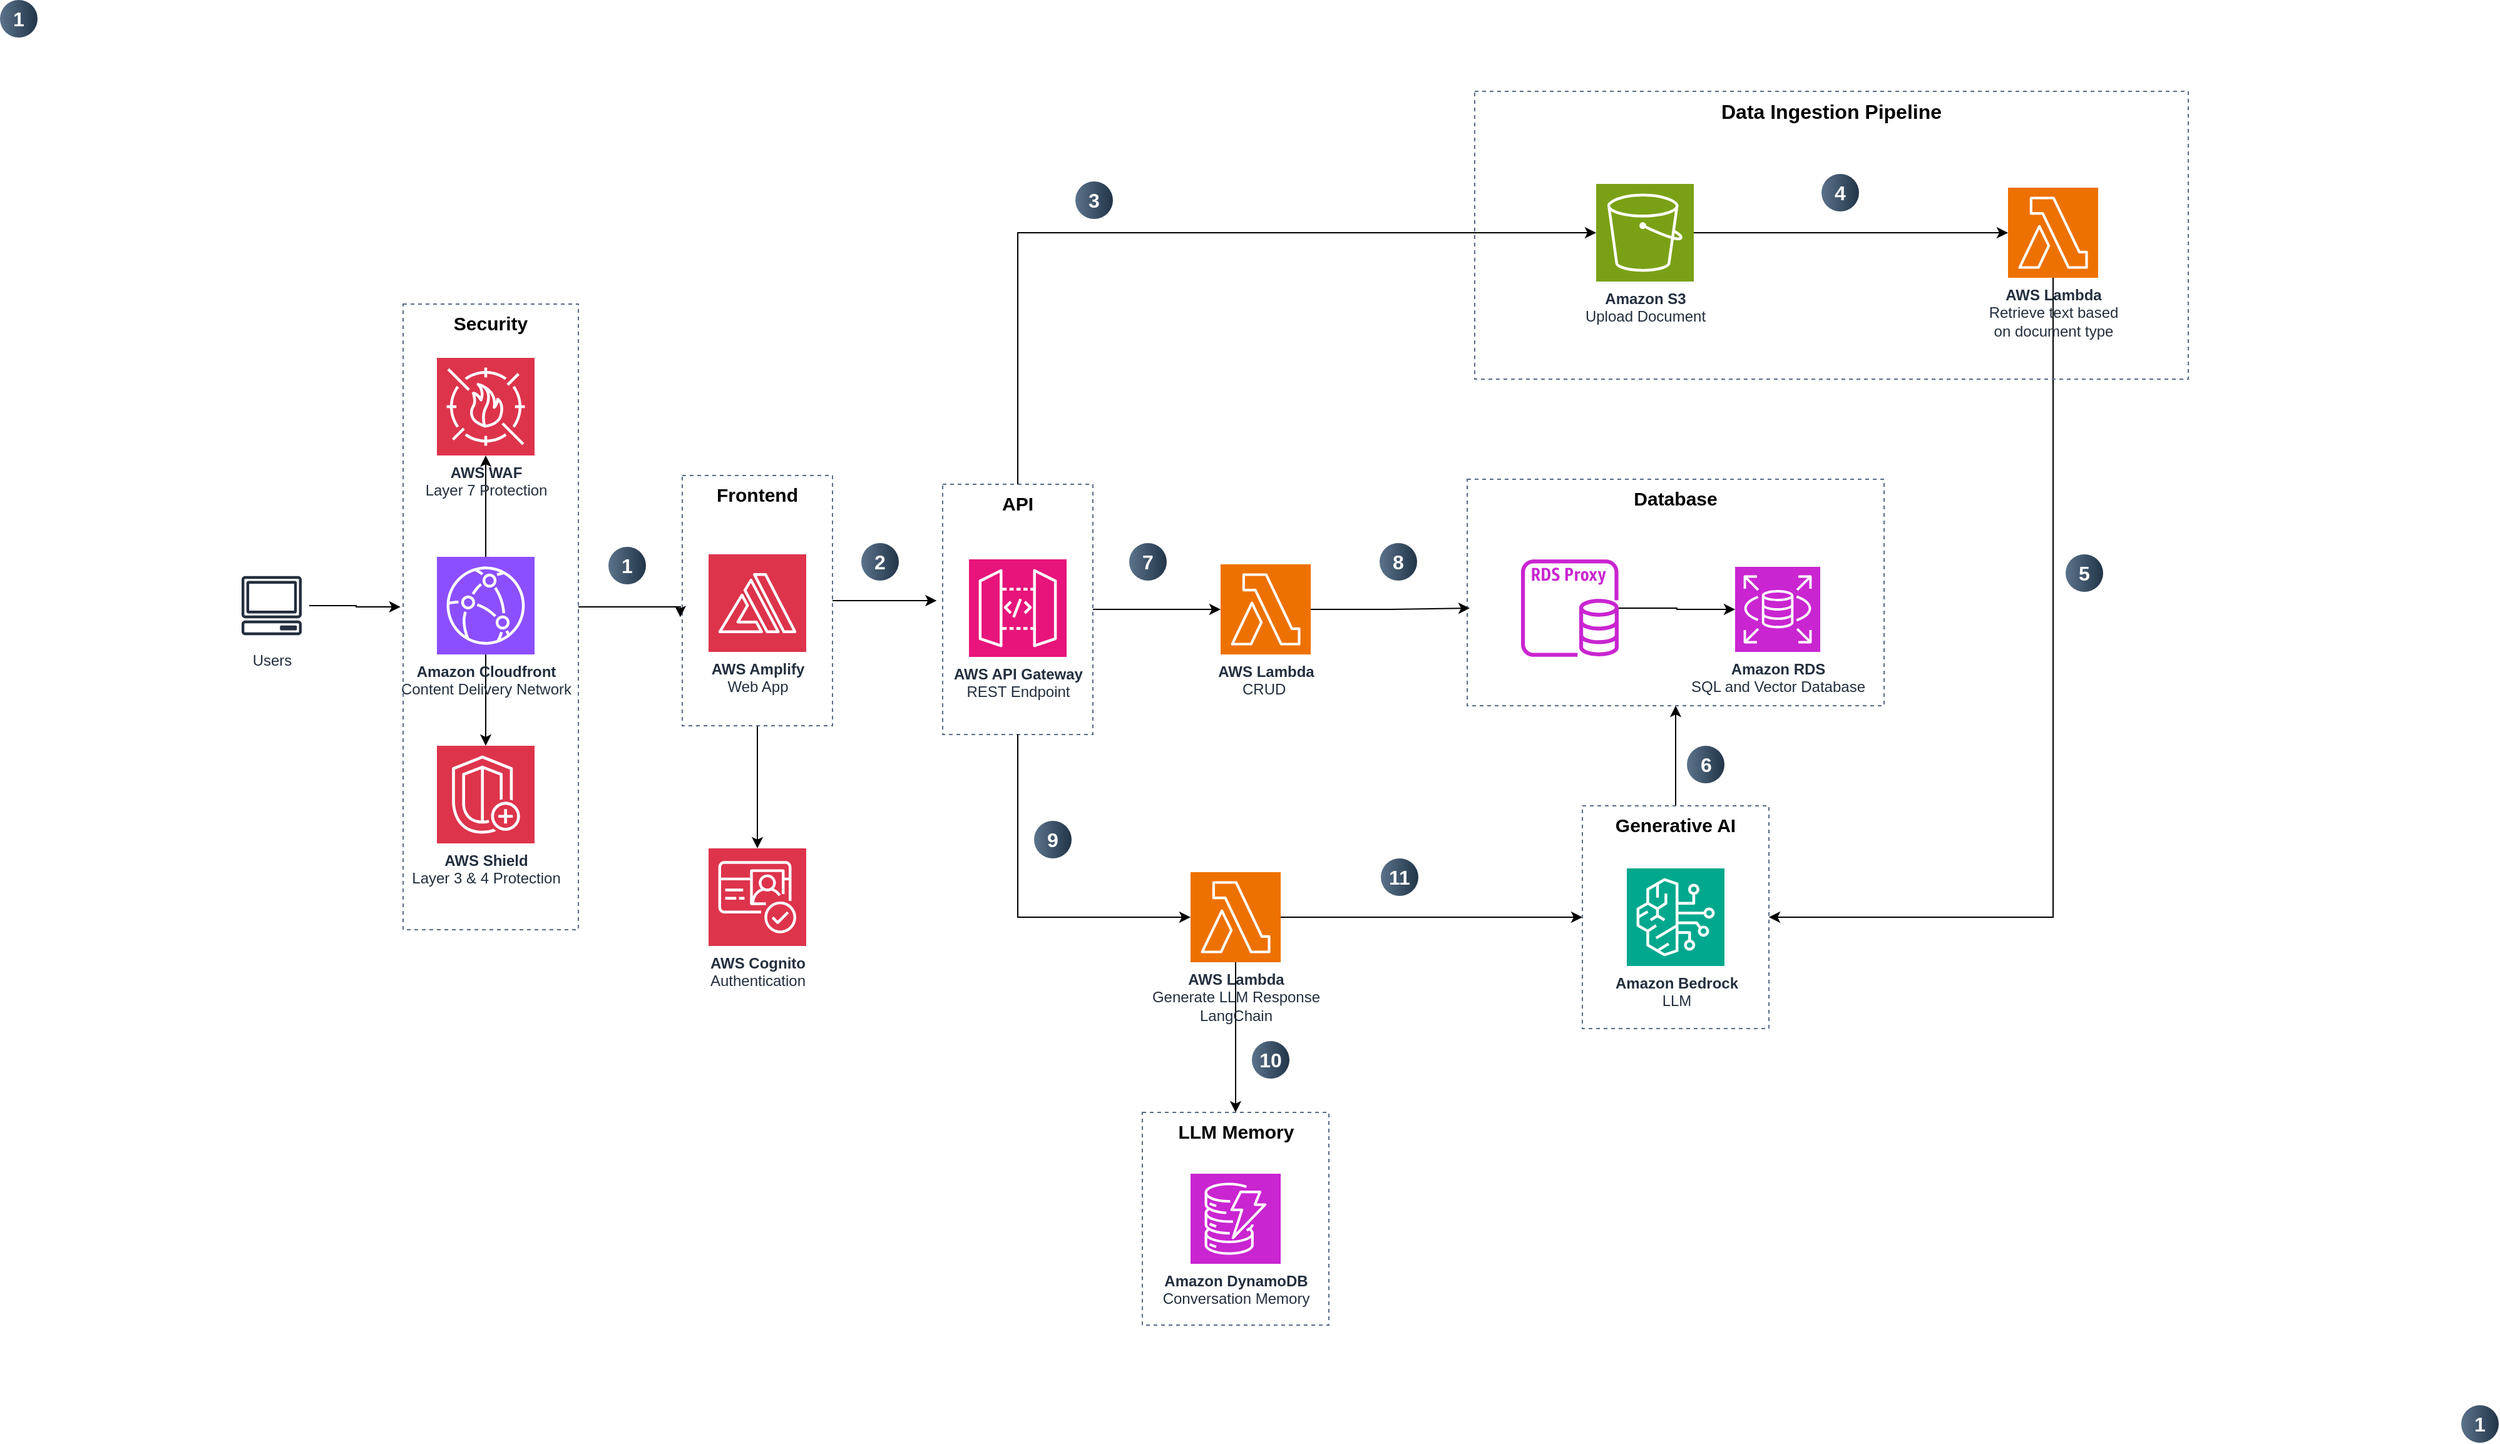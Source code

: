 <mxfile version="24.7.12">
  <diagram name="Page-1" id="l1fh0S_OrW8yNGmGO06b">
    <mxGraphModel dx="2193" dy="923" grid="0" gridSize="10" guides="1" tooltips="1" connect="1" arrows="1" fold="1" page="0" pageScale="1" pageWidth="850" pageHeight="1100" background="#FFFFFF" math="0" shadow="0">
      <root>
        <mxCell id="0" />
        <mxCell id="1" parent="0" />
        <mxCell id="vw9haiUQlAbyGq-rVxak-1" value="&lt;b&gt;AWS Cognito&lt;/b&gt;&lt;div&gt;Authentication&lt;/div&gt;" style="sketch=0;points=[[0,0,0],[0.25,0,0],[0.5,0,0],[0.75,0,0],[1,0,0],[0,1,0],[0.25,1,0],[0.5,1,0],[0.75,1,0],[1,1,0],[0,0.25,0],[0,0.5,0],[0,0.75,0],[1,0.25,0],[1,0.5,0],[1,0.75,0]];outlineConnect=0;fontColor=#232F3E;fillColor=#DD344C;strokeColor=#ffffff;dashed=0;verticalLabelPosition=bottom;verticalAlign=top;align=center;html=1;fontSize=12;fontStyle=0;aspect=fixed;shape=mxgraph.aws4.resourceIcon;resIcon=mxgraph.aws4.cognito;" parent="1" vertex="1">
          <mxGeometry x="332" y="781" width="78" height="78" as="geometry" />
        </mxCell>
        <mxCell id="vw9haiUQlAbyGq-rVxak-2" value="&lt;b&gt;AWS Amplify&lt;/b&gt;&lt;br&gt;Web App" style="sketch=0;points=[[0,0,0],[0.25,0,0],[0.5,0,0],[0.75,0,0],[1,0,0],[0,1,0],[0.25,1,0],[0.5,1,0],[0.75,1,0],[1,1,0],[0,0.25,0],[0,0.5,0],[0,0.75,0],[1,0.25,0],[1,0.5,0],[1,0.75,0]];outlineConnect=0;fontColor=#232F3E;fillColor=#DD344C;strokeColor=#ffffff;dashed=0;verticalLabelPosition=bottom;verticalAlign=top;align=center;html=1;fontSize=12;fontStyle=0;aspect=fixed;shape=mxgraph.aws4.resourceIcon;resIcon=mxgraph.aws4.amplify;" parent="1" vertex="1">
          <mxGeometry x="332" y="546" width="78" height="78" as="geometry" />
        </mxCell>
        <mxCell id="vw9haiUQlAbyGq-rVxak-3" value="&lt;b&gt;Amazon RDS&lt;br&gt;&lt;/b&gt;SQL and Vector Database" style="sketch=0;points=[[0,0,0],[0.25,0,0],[0.5,0,0],[0.75,0,0],[1,0,0],[0,1,0],[0.25,1,0],[0.5,1,0],[0.75,1,0],[1,1,0],[0,0.25,0],[0,0.5,0],[0,0.75,0],[1,0.25,0],[1,0.5,0],[1,0.75,0]];outlineConnect=0;fontColor=#232F3E;fillColor=#C925D1;strokeColor=#ffffff;dashed=0;verticalLabelPosition=bottom;verticalAlign=top;align=center;html=1;fontSize=12;fontStyle=0;aspect=fixed;shape=mxgraph.aws4.resourceIcon;resIcon=mxgraph.aws4.rds;" parent="1" vertex="1">
          <mxGeometry x="1152" y="556" width="68" height="68" as="geometry" />
        </mxCell>
        <mxCell id="vw9haiUQlAbyGq-rVxak-58" style="edgeStyle=orthogonalEdgeStyle;rounded=0;orthogonalLoop=1;jettySize=auto;html=1;entryX=0;entryY=0.5;entryDx=0;entryDy=0;" parent="1" source="vw9haiUQlAbyGq-rVxak-6" edge="1" target="vw9haiUQlAbyGq-rVxak-34">
          <mxGeometry relative="1" as="geometry">
            <mxPoint x="973" y="836" as="targetPoint" />
          </mxGeometry>
        </mxCell>
        <mxCell id="vw9haiUQlAbyGq-rVxak-59" style="edgeStyle=orthogonalEdgeStyle;rounded=0;orthogonalLoop=1;jettySize=auto;html=1;entryX=0.5;entryY=0;entryDx=0;entryDy=0;" parent="1" source="vw9haiUQlAbyGq-rVxak-6" target="vw9haiUQlAbyGq-rVxak-42" edge="1">
          <mxGeometry relative="1" as="geometry" />
        </mxCell>
        <mxCell id="vw9haiUQlAbyGq-rVxak-6" value="&lt;b&gt;AWS Lambda&lt;/b&gt;&lt;br&gt;Generate LLM Response&lt;br&gt;&lt;div&gt;LangChain&lt;/div&gt;&lt;div&gt;&lt;br&gt;&lt;/div&gt;" style="sketch=0;points=[[0,0,0],[0.25,0,0],[0.5,0,0],[0.75,0,0],[1,0,0],[0,1,0],[0.25,1,0],[0.5,1,0],[0.75,1,0],[1,1,0],[0,0.25,0],[0,0.5,0],[0,0.75,0],[1,0.25,0],[1,0.5,0],[1,0.75,0]];outlineConnect=0;fontColor=#232F3E;fillColor=#ED7100;strokeColor=#ffffff;dashed=0;verticalLabelPosition=bottom;verticalAlign=top;align=center;html=1;fontSize=12;fontStyle=0;aspect=fixed;shape=mxgraph.aws4.resourceIcon;resIcon=mxgraph.aws4.lambda;" parent="1" vertex="1">
          <mxGeometry x="717" y="800" width="72" height="72" as="geometry" />
        </mxCell>
        <mxCell id="vw9haiUQlAbyGq-rVxak-8" value="Users" style="sketch=0;outlineConnect=0;fontColor=#232F3E;gradientColor=none;strokeColor=#232F3E;fillColor=#ffffff;dashed=0;verticalLabelPosition=bottom;verticalAlign=top;align=center;html=1;fontSize=12;fontStyle=0;aspect=fixed;shape=mxgraph.aws4.resourceIcon;resIcon=mxgraph.aws4.client;" parent="1" vertex="1">
          <mxGeometry x="-47" y="557" width="60" height="60" as="geometry" />
        </mxCell>
        <mxCell id="vw9haiUQlAbyGq-rVxak-9" style="edgeStyle=orthogonalEdgeStyle;rounded=0;orthogonalLoop=1;jettySize=auto;html=1;entryX=0;entryY=0.5;entryDx=0;entryDy=0;entryPerimeter=0;" parent="1" source="mzMhBFTHowvGXry1J91t-4" target="vw9haiUQlAbyGq-rVxak-3" edge="1">
          <mxGeometry relative="1" as="geometry">
            <mxPoint x="864" y="590" as="targetPoint" />
          </mxGeometry>
        </mxCell>
        <mxCell id="vw9haiUQlAbyGq-rVxak-10" value="&lt;b&gt;AWS Lambda&lt;/b&gt;&lt;br&gt;CRUD&amp;nbsp;" style="sketch=0;points=[[0,0,0],[0.25,0,0],[0.5,0,0],[0.75,0,0],[1,0,0],[0,1,0],[0.25,1,0],[0.5,1,0],[0.75,1,0],[1,1,0],[0,0.25,0],[0,0.5,0],[0,0.75,0],[1,0.25,0],[1,0.5,0],[1,0.75,0]];outlineConnect=0;fontColor=#232F3E;fillColor=#ED7100;strokeColor=#ffffff;dashed=0;verticalLabelPosition=bottom;verticalAlign=top;align=center;html=1;fontSize=12;fontStyle=0;aspect=fixed;shape=mxgraph.aws4.resourceIcon;resIcon=mxgraph.aws4.lambda;" parent="1" vertex="1">
          <mxGeometry x="741" y="554" width="72" height="72" as="geometry" />
        </mxCell>
        <mxCell id="vw9haiUQlAbyGq-rVxak-11" style="edgeStyle=orthogonalEdgeStyle;rounded=0;orthogonalLoop=1;jettySize=auto;html=1;entryX=0;entryY=0.5;entryDx=0;entryDy=0;entryPerimeter=0;exitX=1;exitY=0.5;exitDx=0;exitDy=0;" parent="1" source="vw9haiUQlAbyGq-rVxak-23" target="vw9haiUQlAbyGq-rVxak-10" edge="1">
          <mxGeometry relative="1" as="geometry" />
        </mxCell>
        <mxCell id="vw9haiUQlAbyGq-rVxak-13" value="&lt;b&gt;Amazon S3&lt;br&gt;&lt;/b&gt;Upload Document" style="sketch=0;points=[[0,0,0],[0.25,0,0],[0.5,0,0],[0.75,0,0],[1,0,0],[0,1,0],[0.25,1,0],[0.5,1,0],[0.75,1,0],[1,1,0],[0,0.25,0],[0,0.5,0],[0,0.75,0],[1,0.25,0],[1,0.5,0],[1,0.75,0]];outlineConnect=0;fontColor=#232F3E;fillColor=#7AA116;strokeColor=#ffffff;dashed=0;verticalLabelPosition=bottom;verticalAlign=top;align=center;html=1;fontSize=12;fontStyle=0;aspect=fixed;shape=mxgraph.aws4.resourceIcon;resIcon=mxgraph.aws4.s3;" parent="1" vertex="1">
          <mxGeometry x="1041" y="250" width="78" height="78" as="geometry" />
        </mxCell>
        <mxCell id="vw9haiUQlAbyGq-rVxak-53" style="edgeStyle=orthogonalEdgeStyle;rounded=0;orthogonalLoop=1;jettySize=auto;html=1;entryX=1;entryY=0.5;entryDx=0;entryDy=0;" parent="1" source="vw9haiUQlAbyGq-rVxak-14" target="vw9haiUQlAbyGq-rVxak-34" edge="1">
          <mxGeometry relative="1" as="geometry">
            <Array as="points">
              <mxPoint x="1406" y="836" />
            </Array>
            <mxPoint x="1210" y="861" as="targetPoint" />
          </mxGeometry>
        </mxCell>
        <mxCell id="vw9haiUQlAbyGq-rVxak-14" value="&lt;b&gt;AWS Lambda&lt;/b&gt;&lt;br&gt;Retrieve text based &lt;br&gt;on document type" style="sketch=0;points=[[0,0,0],[0.25,0,0],[0.5,0,0],[0.75,0,0],[1,0,0],[0,1,0],[0.25,1,0],[0.5,1,0],[0.75,1,0],[1,1,0],[0,0.25,0],[0,0.5,0],[0,0.75,0],[1,0.25,0],[1,0.5,0],[1,0.75,0]];outlineConnect=0;fontColor=#232F3E;fillColor=#ED7100;strokeColor=#ffffff;dashed=0;verticalLabelPosition=bottom;verticalAlign=top;align=center;html=1;fontSize=12;fontStyle=0;aspect=fixed;shape=mxgraph.aws4.resourceIcon;resIcon=mxgraph.aws4.lambda;" parent="1" vertex="1">
          <mxGeometry x="1370" y="253" width="72" height="72" as="geometry" />
        </mxCell>
        <mxCell id="vw9haiUQlAbyGq-rVxak-15" style="edgeStyle=orthogonalEdgeStyle;rounded=0;orthogonalLoop=1;jettySize=auto;html=1;entryX=0;entryY=0.5;entryDx=0;entryDy=0;entryPerimeter=0;" parent="1" source="vw9haiUQlAbyGq-rVxak-13" target="vw9haiUQlAbyGq-rVxak-14" edge="1">
          <mxGeometry relative="1" as="geometry" />
        </mxCell>
        <mxCell id="vw9haiUQlAbyGq-rVxak-23" value="&lt;b&gt;&lt;font color=&quot;#000000&quot;&gt;API&lt;/font&gt;&lt;/b&gt;" style="fillColor=none;strokeColor=#5A6C86;dashed=1;verticalAlign=top;fontStyle=0;fontColor=#5A6C86;whiteSpace=wrap;html=1;fontSize=15;" parent="1" vertex="1">
          <mxGeometry x="519" y="490" width="120" height="200" as="geometry" />
        </mxCell>
        <mxCell id="vw9haiUQlAbyGq-rVxak-24" style="edgeStyle=orthogonalEdgeStyle;rounded=0;orthogonalLoop=1;jettySize=auto;html=1;" parent="1" source="vw9haiUQlAbyGq-rVxak-25" target="vw9haiUQlAbyGq-rVxak-1" edge="1">
          <mxGeometry relative="1" as="geometry" />
        </mxCell>
        <mxCell id="TjuzlHcUbj_7pRiN3SZ9-2" style="edgeStyle=orthogonalEdgeStyle;rounded=0;orthogonalLoop=1;jettySize=auto;html=1;" parent="1" source="vw9haiUQlAbyGq-rVxak-25" edge="1">
          <mxGeometry relative="1" as="geometry">
            <mxPoint x="514.176" y="583" as="targetPoint" />
          </mxGeometry>
        </mxCell>
        <mxCell id="vw9haiUQlAbyGq-rVxak-25" value="&lt;font style=&quot;font-size: 15px;&quot; color=&quot;#000000&quot;&gt;&lt;b&gt;Frontend&lt;/b&gt;&lt;/font&gt;" style="fillColor=none;strokeColor=#5A6C86;dashed=1;verticalAlign=top;fontStyle=0;fontColor=#5A6C86;whiteSpace=wrap;html=1;" parent="1" vertex="1">
          <mxGeometry x="311" y="483" width="120" height="200" as="geometry" />
        </mxCell>
        <mxCell id="vw9haiUQlAbyGq-rVxak-60" style="edgeStyle=orthogonalEdgeStyle;rounded=0;orthogonalLoop=1;jettySize=auto;html=1;entryX=0.5;entryY=1;entryDx=0;entryDy=0;" parent="1" source="vw9haiUQlAbyGq-rVxak-34" target="vw9haiUQlAbyGq-rVxak-35" edge="1">
          <mxGeometry relative="1" as="geometry" />
        </mxCell>
        <mxCell id="vw9haiUQlAbyGq-rVxak-34" value="&lt;font color=&quot;#000000&quot; style=&quot;font-size: 15px;&quot;&gt;&lt;b&gt;Generative AI&lt;/b&gt;&lt;/font&gt;" style="fillColor=none;strokeColor=#5A6C86;dashed=1;verticalAlign=top;fontStyle=0;fontColor=#5A6C86;whiteSpace=wrap;html=1;" parent="1" vertex="1">
          <mxGeometry x="1030" y="747" width="149" height="178" as="geometry" />
        </mxCell>
        <mxCell id="vw9haiUQlAbyGq-rVxak-35" value="&lt;font style=&quot;font-size: 15px;&quot; color=&quot;#000000&quot;&gt;&lt;b&gt;Database&lt;/b&gt;&lt;/font&gt;" style="fillColor=none;strokeColor=#5A6C86;dashed=1;verticalAlign=top;fontStyle=0;fontColor=#5A6C86;whiteSpace=wrap;html=1;" parent="1" vertex="1">
          <mxGeometry x="938" y="486" width="333" height="181" as="geometry" />
        </mxCell>
        <mxCell id="vw9haiUQlAbyGq-rVxak-37" value="&lt;b&gt;AWS API Gateway&lt;/b&gt;&lt;br&gt;REST Endpoint" style="sketch=0;points=[[0,0,0],[0.25,0,0],[0.5,0,0],[0.75,0,0],[1,0,0],[0,1,0],[0.25,1,0],[0.5,1,0],[0.75,1,0],[1,1,0],[0,0.25,0],[0,0.5,0],[0,0.75,0],[1,0.25,0],[1,0.5,0],[1,0.75,0]];outlineConnect=0;fontColor=#232F3E;fillColor=#E7157B;strokeColor=#ffffff;dashed=0;verticalLabelPosition=bottom;verticalAlign=top;align=center;html=1;fontSize=12;fontStyle=0;aspect=fixed;shape=mxgraph.aws4.resourceIcon;resIcon=mxgraph.aws4.api_gateway;" parent="1" vertex="1">
          <mxGeometry x="540" y="550" width="78" height="78" as="geometry" />
        </mxCell>
        <mxCell id="vw9haiUQlAbyGq-rVxak-41" value="&lt;b&gt;Amazon DynamoDB&lt;/b&gt;&lt;br&gt;Conversation Memory" style="sketch=0;points=[[0,0,0],[0.25,0,0],[0.5,0,0],[0.75,0,0],[1,0,0],[0,1,0],[0.25,1,0],[0.5,1,0],[0.75,1,0],[1,1,0],[0,0.25,0],[0,0.5,0],[0,0.75,0],[1,0.25,0],[1,0.5,0],[1,0.75,0]];outlineConnect=0;fontColor=#232F3E;fillColor=#C925D1;strokeColor=#ffffff;dashed=0;verticalLabelPosition=bottom;verticalAlign=top;align=center;html=1;fontSize=12;fontStyle=0;aspect=fixed;shape=mxgraph.aws4.resourceIcon;resIcon=mxgraph.aws4.dynamodb;" parent="1" vertex="1">
          <mxGeometry x="717" y="1041" width="72" height="72" as="geometry" />
        </mxCell>
        <mxCell id="vw9haiUQlAbyGq-rVxak-42" value="&lt;font color=&quot;#000000&quot;&gt;&lt;b style=&quot;font-size: 15px;&quot;&gt;LLM Memory&lt;br&gt;&lt;/b&gt;&lt;/font&gt;" style="fillColor=none;strokeColor=#5A6C86;dashed=1;verticalAlign=top;fontStyle=0;fontColor=#5A6C86;whiteSpace=wrap;html=1;" parent="1" vertex="1">
          <mxGeometry x="678.5" y="992" width="149" height="170" as="geometry" />
        </mxCell>
        <mxCell id="vw9haiUQlAbyGq-rVxak-43" value="&lt;font style=&quot;font-size: 16px;&quot; color=&quot;#000000&quot;&gt;&lt;b&gt;Data Ingestion Pipeline&lt;/b&gt;&lt;/font&gt;" style="fillColor=none;strokeColor=#5A6C86;dashed=1;verticalAlign=top;fontStyle=0;fontColor=#5A6C86;whiteSpace=wrap;html=1;" parent="1" vertex="1">
          <mxGeometry x="944" y="176" width="570" height="230" as="geometry" />
        </mxCell>
        <mxCell id="vw9haiUQlAbyGq-rVxak-32" value="&lt;b&gt;Amazon Bedrock&lt;/b&gt;&lt;br&gt;LLM" style="sketch=0;points=[[0,0,0],[0.25,0,0],[0.5,0,0],[0.75,0,0],[1,0,0],[0,1,0],[0.25,1,0],[0.5,1,0],[0.75,1,0],[1,1,0],[0,0.25,0],[0,0.5,0],[0,0.75,0],[1,0.25,0],[1,0.5,0],[1,0.75,0]];outlineConnect=0;fontColor=#232F3E;fillColor=#01A88D;strokeColor=#ffffff;dashed=0;verticalLabelPosition=bottom;verticalAlign=top;align=center;html=1;fontSize=12;fontStyle=0;aspect=fixed;shape=mxgraph.aws4.resourceIcon;resIcon=mxgraph.aws4.bedrock;" parent="1" vertex="1">
          <mxGeometry x="1065.5" y="797" width="78" height="78" as="geometry" />
        </mxCell>
        <mxCell id="vw9haiUQlAbyGq-rVxak-55" style="edgeStyle=orthogonalEdgeStyle;rounded=0;orthogonalLoop=1;jettySize=auto;html=1;entryX=0;entryY=0.5;entryDx=0;entryDy=0;entryPerimeter=0;" parent="1" source="vw9haiUQlAbyGq-rVxak-23" target="vw9haiUQlAbyGq-rVxak-6" edge="1">
          <mxGeometry relative="1" as="geometry">
            <Array as="points">
              <mxPoint x="579" y="836" />
            </Array>
          </mxGeometry>
        </mxCell>
        <mxCell id="u3C97y5Mi0LQBN2PE_SE-1" style="edgeStyle=orthogonalEdgeStyle;rounded=0;orthogonalLoop=1;jettySize=auto;html=1;entryX=0;entryY=0.5;entryDx=0;entryDy=0;entryPerimeter=0;" parent="1" source="vw9haiUQlAbyGq-rVxak-23" target="vw9haiUQlAbyGq-rVxak-13" edge="1">
          <mxGeometry relative="1" as="geometry">
            <Array as="points">
              <mxPoint x="579" y="289" />
            </Array>
          </mxGeometry>
        </mxCell>
        <mxCell id="u3C97y5Mi0LQBN2PE_SE-2" style="edgeStyle=orthogonalEdgeStyle;rounded=0;orthogonalLoop=1;jettySize=auto;html=1;exitX=0.5;exitY=1;exitDx=0;exitDy=0;" parent="1" source="vw9haiUQlAbyGq-rVxak-43" target="vw9haiUQlAbyGq-rVxak-43" edge="1">
          <mxGeometry relative="1" as="geometry" />
        </mxCell>
        <mxCell id="TjuzlHcUbj_7pRiN3SZ9-1" value="1" style="ellipse;whiteSpace=wrap;html=1;aspect=fixed;rotation=0;gradientColor=#223548;strokeColor=none;gradientDirection=east;fillColor=#5b738b;rounded=0;pointerEvents=0;fontFamily=Helvetica;fontSize=16;fontColor=#FFFFFF;spacingTop=4;spacingBottom=4;spacingLeft=4;spacingRight=4;points=[];fontStyle=1" parent="1" vertex="1">
          <mxGeometry x="252" y="540" width="30" height="30" as="geometry" />
        </mxCell>
        <mxCell id="TjuzlHcUbj_7pRiN3SZ9-3" value="2" style="ellipse;whiteSpace=wrap;html=1;aspect=fixed;rotation=0;gradientColor=#223548;strokeColor=none;gradientDirection=east;fillColor=#5b738b;rounded=0;pointerEvents=0;fontFamily=Helvetica;fontSize=16;fontColor=#FFFFFF;spacingTop=4;spacingBottom=4;spacingLeft=4;spacingRight=4;points=[];fontStyle=1" parent="1" vertex="1">
          <mxGeometry x="454" y="537" width="30" height="30" as="geometry" />
        </mxCell>
        <mxCell id="TjuzlHcUbj_7pRiN3SZ9-4" value="3" style="ellipse;whiteSpace=wrap;html=1;aspect=fixed;rotation=0;gradientColor=#223548;strokeColor=none;gradientDirection=east;fillColor=#5b738b;rounded=0;pointerEvents=0;fontFamily=Helvetica;fontSize=16;fontColor=#FFFFFF;spacingTop=4;spacingBottom=4;spacingLeft=4;spacingRight=4;points=[];fontStyle=1" parent="1" vertex="1">
          <mxGeometry x="625" y="248" width="30" height="30" as="geometry" />
        </mxCell>
        <mxCell id="TjuzlHcUbj_7pRiN3SZ9-5" value="4" style="ellipse;whiteSpace=wrap;html=1;aspect=fixed;rotation=0;gradientColor=#223548;strokeColor=none;gradientDirection=east;fillColor=#5b738b;rounded=0;pointerEvents=0;fontFamily=Helvetica;fontSize=16;fontColor=#FFFFFF;spacingTop=4;spacingBottom=4;spacingLeft=4;spacingRight=4;points=[];fontStyle=1" parent="1" vertex="1">
          <mxGeometry x="1221" y="242" width="30" height="30" as="geometry" />
        </mxCell>
        <mxCell id="TjuzlHcUbj_7pRiN3SZ9-6" value="5" style="ellipse;whiteSpace=wrap;html=1;aspect=fixed;rotation=0;gradientColor=#223548;strokeColor=none;gradientDirection=east;fillColor=#5b738b;rounded=0;pointerEvents=0;fontFamily=Helvetica;fontSize=16;fontColor=#FFFFFF;spacingTop=4;spacingBottom=4;spacingLeft=4;spacingRight=4;points=[];fontStyle=1" parent="1" vertex="1">
          <mxGeometry x="1416" y="546" width="30" height="30" as="geometry" />
        </mxCell>
        <mxCell id="TjuzlHcUbj_7pRiN3SZ9-7" value="6" style="ellipse;whiteSpace=wrap;html=1;aspect=fixed;rotation=0;gradientColor=#223548;strokeColor=none;gradientDirection=east;fillColor=#5b738b;rounded=0;pointerEvents=0;fontFamily=Helvetica;fontSize=16;fontColor=#FFFFFF;spacingTop=4;spacingBottom=4;spacingLeft=4;spacingRight=4;points=[];fontStyle=1" parent="1" vertex="1">
          <mxGeometry x="1113.5" y="699" width="30" height="30" as="geometry" />
        </mxCell>
        <mxCell id="TjuzlHcUbj_7pRiN3SZ9-8" value="7" style="ellipse;whiteSpace=wrap;html=1;aspect=fixed;rotation=0;gradientColor=#223548;strokeColor=none;gradientDirection=east;fillColor=#5b738b;rounded=0;pointerEvents=0;fontFamily=Helvetica;fontSize=16;fontColor=#FFFFFF;spacingTop=4;spacingBottom=4;spacingLeft=4;spacingRight=4;points=[];fontStyle=1" parent="1" vertex="1">
          <mxGeometry x="668" y="537" width="30" height="30" as="geometry" />
        </mxCell>
        <mxCell id="TjuzlHcUbj_7pRiN3SZ9-9" value="8" style="ellipse;whiteSpace=wrap;html=1;aspect=fixed;rotation=0;gradientColor=#223548;strokeColor=none;gradientDirection=east;fillColor=#5b738b;rounded=0;pointerEvents=0;fontFamily=Helvetica;fontSize=16;fontColor=#FFFFFF;spacingTop=4;spacingBottom=4;spacingLeft=4;spacingRight=4;points=[];fontStyle=1" parent="1" vertex="1">
          <mxGeometry x="868" y="537" width="30" height="30" as="geometry" />
        </mxCell>
        <mxCell id="TjuzlHcUbj_7pRiN3SZ9-10" value="9" style="ellipse;whiteSpace=wrap;html=1;aspect=fixed;rotation=0;gradientColor=#223548;strokeColor=none;gradientDirection=east;fillColor=#5b738b;rounded=0;pointerEvents=0;fontFamily=Helvetica;fontSize=16;fontColor=#FFFFFF;spacingTop=4;spacingBottom=4;spacingLeft=4;spacingRight=4;points=[];fontStyle=1" parent="1" vertex="1">
          <mxGeometry x="592" y="759" width="30" height="30" as="geometry" />
        </mxCell>
        <mxCell id="TjuzlHcUbj_7pRiN3SZ9-11" value="10" style="ellipse;whiteSpace=wrap;html=1;aspect=fixed;rotation=0;gradientColor=#223548;strokeColor=none;gradientDirection=east;fillColor=#5b738b;rounded=0;pointerEvents=0;fontFamily=Helvetica;fontSize=16;fontColor=#FFFFFF;spacingTop=4;spacingBottom=4;spacingLeft=4;spacingRight=4;points=[];fontStyle=1" parent="1" vertex="1">
          <mxGeometry x="766" y="935" width="30" height="30" as="geometry" />
        </mxCell>
        <mxCell id="TjuzlHcUbj_7pRiN3SZ9-12" value="11" style="ellipse;whiteSpace=wrap;html=1;aspect=fixed;rotation=0;gradientColor=#223548;strokeColor=none;gradientDirection=east;fillColor=#5b738b;rounded=0;pointerEvents=0;fontFamily=Helvetica;fontSize=16;fontColor=#FFFFFF;spacingTop=4;spacingBottom=4;spacingLeft=4;spacingRight=4;points=[];fontStyle=1" parent="1" vertex="1">
          <mxGeometry x="869" y="789" width="30" height="30" as="geometry" />
        </mxCell>
        <mxCell id="TjuzlHcUbj_7pRiN3SZ9-13" value="1" style="ellipse;whiteSpace=wrap;html=1;aspect=fixed;rotation=0;gradientColor=#223548;strokeColor=none;gradientDirection=east;fillColor=#5b738b;rounded=0;pointerEvents=0;fontFamily=Helvetica;fontSize=16;fontColor=#FFFFFF;spacingTop=4;spacingBottom=4;spacingLeft=4;spacingRight=4;points=[];fontStyle=1" parent="1" vertex="1">
          <mxGeometry x="-234" y="103" width="30" height="30" as="geometry" />
        </mxCell>
        <mxCell id="TjuzlHcUbj_7pRiN3SZ9-14" value="1" style="ellipse;whiteSpace=wrap;html=1;aspect=fixed;rotation=0;gradientColor=#223548;strokeColor=none;gradientDirection=east;fillColor=#5b738b;rounded=0;pointerEvents=0;fontFamily=Helvetica;fontSize=16;fontColor=#FFFFFF;spacingTop=4;spacingBottom=4;spacingLeft=4;spacingRight=4;points=[];fontStyle=1" parent="1" vertex="1">
          <mxGeometry x="1732" y="1226" width="30" height="30" as="geometry" />
        </mxCell>
        <mxCell id="S0beVRKHVDvD-Mx0scpC-2" style="edgeStyle=orthogonalEdgeStyle;rounded=0;orthogonalLoop=1;jettySize=auto;html=1;" parent="1" source="S0beVRKHVDvD-Mx0scpC-4" target="S0beVRKHVDvD-Mx0scpC-6" edge="1">
          <mxGeometry relative="1" as="geometry" />
        </mxCell>
        <mxCell id="S0beVRKHVDvD-Mx0scpC-3" value="" style="edgeStyle=orthogonalEdgeStyle;rounded=0;orthogonalLoop=1;jettySize=auto;html=1;" parent="1" source="S0beVRKHVDvD-Mx0scpC-4" target="S0beVRKHVDvD-Mx0scpC-5" edge="1">
          <mxGeometry relative="1" as="geometry" />
        </mxCell>
        <mxCell id="S0beVRKHVDvD-Mx0scpC-4" value="&lt;b&gt;Amazon Cloudfront&lt;/b&gt;&lt;br&gt;Content Delivery Network" style="sketch=0;points=[[0,0,0],[0.25,0,0],[0.5,0,0],[0.75,0,0],[1,0,0],[0,1,0],[0.25,1,0],[0.5,1,0],[0.75,1,0],[1,1,0],[0,0.25,0],[0,0.5,0],[0,0.75,0],[1,0.25,0],[1,0.5,0],[1,0.75,0]];outlineConnect=0;fontColor=#232F3E;fillColor=#8C4FFF;strokeColor=#ffffff;dashed=0;verticalLabelPosition=bottom;verticalAlign=top;align=center;html=1;fontSize=12;fontStyle=0;aspect=fixed;shape=mxgraph.aws4.resourceIcon;resIcon=mxgraph.aws4.cloudfront;" parent="1" vertex="1">
          <mxGeometry x="115" y="548" width="78" height="78" as="geometry" />
        </mxCell>
        <mxCell id="S0beVRKHVDvD-Mx0scpC-5" value="&lt;b&gt;AWS Shield&lt;/b&gt;&lt;br&gt;Layer 3 &amp;amp; 4 Protection" style="sketch=0;points=[[0,0,0],[0.25,0,0],[0.5,0,0],[0.75,0,0],[1,0,0],[0,1,0],[0.25,1,0],[0.5,1,0],[0.75,1,0],[1,1,0],[0,0.25,0],[0,0.5,0],[0,0.75,0],[1,0.25,0],[1,0.5,0],[1,0.75,0]];outlineConnect=0;fontColor=#232F3E;fillColor=#DD344C;strokeColor=#ffffff;dashed=0;verticalLabelPosition=bottom;verticalAlign=top;align=center;html=1;fontSize=12;fontStyle=0;aspect=fixed;shape=mxgraph.aws4.resourceIcon;resIcon=mxgraph.aws4.shield;" parent="1" vertex="1">
          <mxGeometry x="115" y="699" width="78" height="78" as="geometry" />
        </mxCell>
        <mxCell id="S0beVRKHVDvD-Mx0scpC-6" value="&lt;b&gt;AWS WAF&lt;/b&gt;&lt;br&gt;Layer 7 Protection" style="sketch=0;points=[[0,0,0],[0.25,0,0],[0.5,0,0],[0.75,0,0],[1,0,0],[0,1,0],[0.25,1,0],[0.5,1,0],[0.75,1,0],[1,1,0],[0,0.25,0],[0,0.5,0],[0,0.75,0],[1,0.25,0],[1,0.5,0],[1,0.75,0]];outlineConnect=0;fontColor=#232F3E;fillColor=#DD344C;strokeColor=#ffffff;dashed=0;verticalLabelPosition=bottom;verticalAlign=top;align=center;html=1;fontSize=12;fontStyle=0;aspect=fixed;shape=mxgraph.aws4.resourceIcon;resIcon=mxgraph.aws4.waf;" parent="1" vertex="1">
          <mxGeometry x="115" y="389" width="78" height="78" as="geometry" />
        </mxCell>
        <mxCell id="S0beVRKHVDvD-Mx0scpC-7" value="&lt;font color=&quot;#000000&quot; style=&quot;font-size: 15px;&quot;&gt;&lt;b&gt;Security&lt;/b&gt;&lt;/font&gt;&lt;div&gt;&lt;font color=&quot;#000000&quot; style=&quot;font-size: 15px;&quot;&gt;&lt;br&gt;&lt;/font&gt;&lt;/div&gt;" style="fillColor=none;strokeColor=#5A6C86;dashed=1;verticalAlign=top;fontStyle=0;fontColor=#5A6C86;whiteSpace=wrap;html=1;" parent="1" vertex="1">
          <mxGeometry x="88" y="346" width="140" height="500" as="geometry" />
        </mxCell>
        <mxCell id="S0beVRKHVDvD-Mx0scpC-9" style="edgeStyle=orthogonalEdgeStyle;rounded=0;orthogonalLoop=1;jettySize=auto;html=1;entryX=-0.013;entryY=0.566;entryDx=0;entryDy=0;entryPerimeter=0;" parent="1" source="S0beVRKHVDvD-Mx0scpC-7" target="vw9haiUQlAbyGq-rVxak-25" edge="1">
          <mxGeometry relative="1" as="geometry">
            <Array as="points">
              <mxPoint x="309" y="588" />
            </Array>
          </mxGeometry>
        </mxCell>
        <mxCell id="S0beVRKHVDvD-Mx0scpC-11" style="edgeStyle=orthogonalEdgeStyle;rounded=0;orthogonalLoop=1;jettySize=auto;html=1;entryX=-0.015;entryY=0.484;entryDx=0;entryDy=0;entryPerimeter=0;" parent="1" source="vw9haiUQlAbyGq-rVxak-8" target="S0beVRKHVDvD-Mx0scpC-7" edge="1">
          <mxGeometry relative="1" as="geometry" />
        </mxCell>
        <mxCell id="mzMhBFTHowvGXry1J91t-5" value="" style="edgeStyle=orthogonalEdgeStyle;rounded=0;orthogonalLoop=1;jettySize=auto;html=1;" edge="1" parent="1" source="vw9haiUQlAbyGq-rVxak-10">
          <mxGeometry relative="1" as="geometry">
            <mxPoint x="940" y="589" as="targetPoint" />
            <mxPoint x="813" y="590" as="sourcePoint" />
          </mxGeometry>
        </mxCell>
        <mxCell id="mzMhBFTHowvGXry1J91t-4" value="" style="sketch=0;outlineConnect=0;fontColor=#232F3E;gradientColor=none;fillColor=#C925D1;strokeColor=none;dashed=0;verticalLabelPosition=bottom;verticalAlign=top;align=center;html=1;fontSize=12;fontStyle=0;aspect=fixed;pointerEvents=1;shape=mxgraph.aws4.rds_proxy;" vertex="1" parent="1">
          <mxGeometry x="981" y="550" width="78" height="78" as="geometry" />
        </mxCell>
      </root>
    </mxGraphModel>
  </diagram>
</mxfile>
